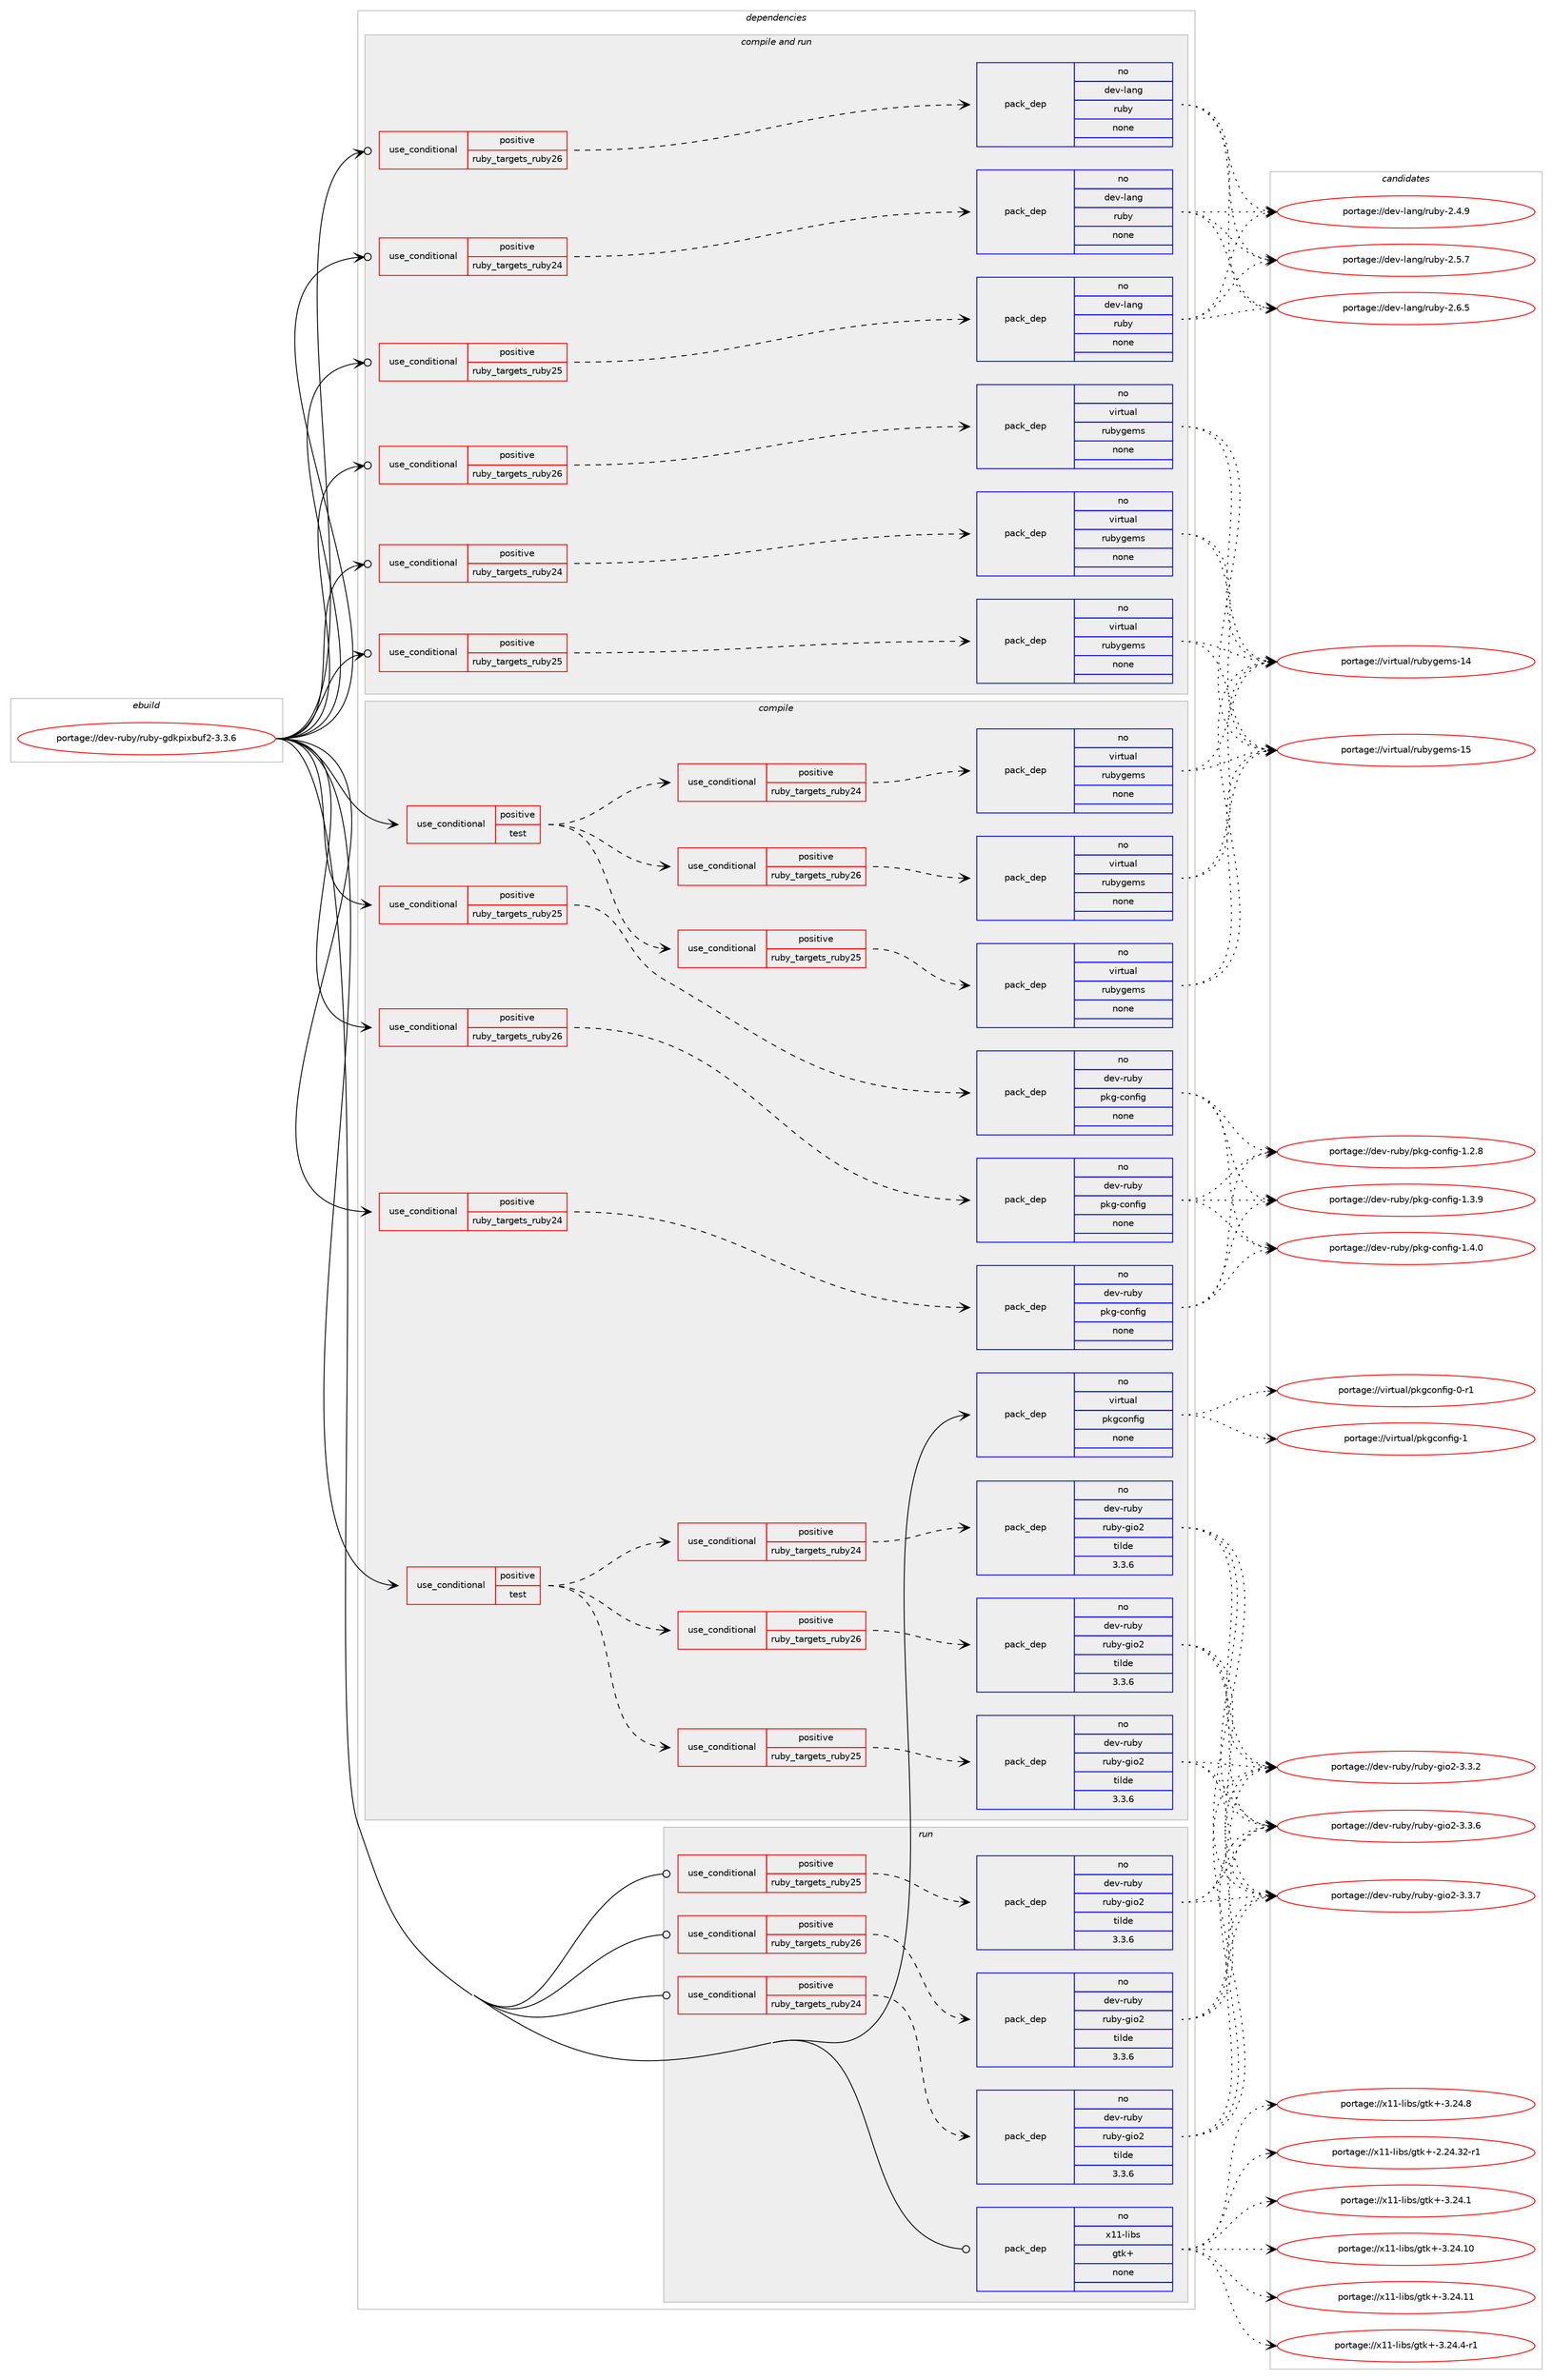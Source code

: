 digraph prolog {

# *************
# Graph options
# *************

newrank=true;
concentrate=true;
compound=true;
graph [rankdir=LR,fontname=Helvetica,fontsize=10,ranksep=1.5];#, ranksep=2.5, nodesep=0.2];
edge  [arrowhead=vee];
node  [fontname=Helvetica,fontsize=10];

# **********
# The ebuild
# **********

subgraph cluster_leftcol {
color=gray;
rank=same;
label=<<i>ebuild</i>>;
id [label="portage://dev-ruby/ruby-gdkpixbuf2-3.3.6", color=red, width=4, href="../dev-ruby/ruby-gdkpixbuf2-3.3.6.svg"];
}

# ****************
# The dependencies
# ****************

subgraph cluster_midcol {
color=gray;
label=<<i>dependencies</i>>;
subgraph cluster_compile {
fillcolor="#eeeeee";
style=filled;
label=<<i>compile</i>>;
subgraph cond63611 {
dependency243706 [label=<<TABLE BORDER="0" CELLBORDER="1" CELLSPACING="0" CELLPADDING="4"><TR><TD ROWSPAN="3" CELLPADDING="10">use_conditional</TD></TR><TR><TD>positive</TD></TR><TR><TD>ruby_targets_ruby24</TD></TR></TABLE>>, shape=none, color=red];
subgraph pack176540 {
dependency243707 [label=<<TABLE BORDER="0" CELLBORDER="1" CELLSPACING="0" CELLPADDING="4" WIDTH="220"><TR><TD ROWSPAN="6" CELLPADDING="30">pack_dep</TD></TR><TR><TD WIDTH="110">no</TD></TR><TR><TD>dev-ruby</TD></TR><TR><TD>pkg-config</TD></TR><TR><TD>none</TD></TR><TR><TD></TD></TR></TABLE>>, shape=none, color=blue];
}
dependency243706:e -> dependency243707:w [weight=20,style="dashed",arrowhead="vee"];
}
id:e -> dependency243706:w [weight=20,style="solid",arrowhead="vee"];
subgraph cond63612 {
dependency243708 [label=<<TABLE BORDER="0" CELLBORDER="1" CELLSPACING="0" CELLPADDING="4"><TR><TD ROWSPAN="3" CELLPADDING="10">use_conditional</TD></TR><TR><TD>positive</TD></TR><TR><TD>ruby_targets_ruby25</TD></TR></TABLE>>, shape=none, color=red];
subgraph pack176541 {
dependency243709 [label=<<TABLE BORDER="0" CELLBORDER="1" CELLSPACING="0" CELLPADDING="4" WIDTH="220"><TR><TD ROWSPAN="6" CELLPADDING="30">pack_dep</TD></TR><TR><TD WIDTH="110">no</TD></TR><TR><TD>dev-ruby</TD></TR><TR><TD>pkg-config</TD></TR><TR><TD>none</TD></TR><TR><TD></TD></TR></TABLE>>, shape=none, color=blue];
}
dependency243708:e -> dependency243709:w [weight=20,style="dashed",arrowhead="vee"];
}
id:e -> dependency243708:w [weight=20,style="solid",arrowhead="vee"];
subgraph cond63613 {
dependency243710 [label=<<TABLE BORDER="0" CELLBORDER="1" CELLSPACING="0" CELLPADDING="4"><TR><TD ROWSPAN="3" CELLPADDING="10">use_conditional</TD></TR><TR><TD>positive</TD></TR><TR><TD>ruby_targets_ruby26</TD></TR></TABLE>>, shape=none, color=red];
subgraph pack176542 {
dependency243711 [label=<<TABLE BORDER="0" CELLBORDER="1" CELLSPACING="0" CELLPADDING="4" WIDTH="220"><TR><TD ROWSPAN="6" CELLPADDING="30">pack_dep</TD></TR><TR><TD WIDTH="110">no</TD></TR><TR><TD>dev-ruby</TD></TR><TR><TD>pkg-config</TD></TR><TR><TD>none</TD></TR><TR><TD></TD></TR></TABLE>>, shape=none, color=blue];
}
dependency243710:e -> dependency243711:w [weight=20,style="dashed",arrowhead="vee"];
}
id:e -> dependency243710:w [weight=20,style="solid",arrowhead="vee"];
subgraph cond63614 {
dependency243712 [label=<<TABLE BORDER="0" CELLBORDER="1" CELLSPACING="0" CELLPADDING="4"><TR><TD ROWSPAN="3" CELLPADDING="10">use_conditional</TD></TR><TR><TD>positive</TD></TR><TR><TD>test</TD></TR></TABLE>>, shape=none, color=red];
subgraph cond63615 {
dependency243713 [label=<<TABLE BORDER="0" CELLBORDER="1" CELLSPACING="0" CELLPADDING="4"><TR><TD ROWSPAN="3" CELLPADDING="10">use_conditional</TD></TR><TR><TD>positive</TD></TR><TR><TD>ruby_targets_ruby24</TD></TR></TABLE>>, shape=none, color=red];
subgraph pack176543 {
dependency243714 [label=<<TABLE BORDER="0" CELLBORDER="1" CELLSPACING="0" CELLPADDING="4" WIDTH="220"><TR><TD ROWSPAN="6" CELLPADDING="30">pack_dep</TD></TR><TR><TD WIDTH="110">no</TD></TR><TR><TD>dev-ruby</TD></TR><TR><TD>ruby-gio2</TD></TR><TR><TD>tilde</TD></TR><TR><TD>3.3.6</TD></TR></TABLE>>, shape=none, color=blue];
}
dependency243713:e -> dependency243714:w [weight=20,style="dashed",arrowhead="vee"];
}
dependency243712:e -> dependency243713:w [weight=20,style="dashed",arrowhead="vee"];
subgraph cond63616 {
dependency243715 [label=<<TABLE BORDER="0" CELLBORDER="1" CELLSPACING="0" CELLPADDING="4"><TR><TD ROWSPAN="3" CELLPADDING="10">use_conditional</TD></TR><TR><TD>positive</TD></TR><TR><TD>ruby_targets_ruby25</TD></TR></TABLE>>, shape=none, color=red];
subgraph pack176544 {
dependency243716 [label=<<TABLE BORDER="0" CELLBORDER="1" CELLSPACING="0" CELLPADDING="4" WIDTH="220"><TR><TD ROWSPAN="6" CELLPADDING="30">pack_dep</TD></TR><TR><TD WIDTH="110">no</TD></TR><TR><TD>dev-ruby</TD></TR><TR><TD>ruby-gio2</TD></TR><TR><TD>tilde</TD></TR><TR><TD>3.3.6</TD></TR></TABLE>>, shape=none, color=blue];
}
dependency243715:e -> dependency243716:w [weight=20,style="dashed",arrowhead="vee"];
}
dependency243712:e -> dependency243715:w [weight=20,style="dashed",arrowhead="vee"];
subgraph cond63617 {
dependency243717 [label=<<TABLE BORDER="0" CELLBORDER="1" CELLSPACING="0" CELLPADDING="4"><TR><TD ROWSPAN="3" CELLPADDING="10">use_conditional</TD></TR><TR><TD>positive</TD></TR><TR><TD>ruby_targets_ruby26</TD></TR></TABLE>>, shape=none, color=red];
subgraph pack176545 {
dependency243718 [label=<<TABLE BORDER="0" CELLBORDER="1" CELLSPACING="0" CELLPADDING="4" WIDTH="220"><TR><TD ROWSPAN="6" CELLPADDING="30">pack_dep</TD></TR><TR><TD WIDTH="110">no</TD></TR><TR><TD>dev-ruby</TD></TR><TR><TD>ruby-gio2</TD></TR><TR><TD>tilde</TD></TR><TR><TD>3.3.6</TD></TR></TABLE>>, shape=none, color=blue];
}
dependency243717:e -> dependency243718:w [weight=20,style="dashed",arrowhead="vee"];
}
dependency243712:e -> dependency243717:w [weight=20,style="dashed",arrowhead="vee"];
}
id:e -> dependency243712:w [weight=20,style="solid",arrowhead="vee"];
subgraph cond63618 {
dependency243719 [label=<<TABLE BORDER="0" CELLBORDER="1" CELLSPACING="0" CELLPADDING="4"><TR><TD ROWSPAN="3" CELLPADDING="10">use_conditional</TD></TR><TR><TD>positive</TD></TR><TR><TD>test</TD></TR></TABLE>>, shape=none, color=red];
subgraph cond63619 {
dependency243720 [label=<<TABLE BORDER="0" CELLBORDER="1" CELLSPACING="0" CELLPADDING="4"><TR><TD ROWSPAN="3" CELLPADDING="10">use_conditional</TD></TR><TR><TD>positive</TD></TR><TR><TD>ruby_targets_ruby24</TD></TR></TABLE>>, shape=none, color=red];
subgraph pack176546 {
dependency243721 [label=<<TABLE BORDER="0" CELLBORDER="1" CELLSPACING="0" CELLPADDING="4" WIDTH="220"><TR><TD ROWSPAN="6" CELLPADDING="30">pack_dep</TD></TR><TR><TD WIDTH="110">no</TD></TR><TR><TD>virtual</TD></TR><TR><TD>rubygems</TD></TR><TR><TD>none</TD></TR><TR><TD></TD></TR></TABLE>>, shape=none, color=blue];
}
dependency243720:e -> dependency243721:w [weight=20,style="dashed",arrowhead="vee"];
}
dependency243719:e -> dependency243720:w [weight=20,style="dashed",arrowhead="vee"];
subgraph cond63620 {
dependency243722 [label=<<TABLE BORDER="0" CELLBORDER="1" CELLSPACING="0" CELLPADDING="4"><TR><TD ROWSPAN="3" CELLPADDING="10">use_conditional</TD></TR><TR><TD>positive</TD></TR><TR><TD>ruby_targets_ruby25</TD></TR></TABLE>>, shape=none, color=red];
subgraph pack176547 {
dependency243723 [label=<<TABLE BORDER="0" CELLBORDER="1" CELLSPACING="0" CELLPADDING="4" WIDTH="220"><TR><TD ROWSPAN="6" CELLPADDING="30">pack_dep</TD></TR><TR><TD WIDTH="110">no</TD></TR><TR><TD>virtual</TD></TR><TR><TD>rubygems</TD></TR><TR><TD>none</TD></TR><TR><TD></TD></TR></TABLE>>, shape=none, color=blue];
}
dependency243722:e -> dependency243723:w [weight=20,style="dashed",arrowhead="vee"];
}
dependency243719:e -> dependency243722:w [weight=20,style="dashed",arrowhead="vee"];
subgraph cond63621 {
dependency243724 [label=<<TABLE BORDER="0" CELLBORDER="1" CELLSPACING="0" CELLPADDING="4"><TR><TD ROWSPAN="3" CELLPADDING="10">use_conditional</TD></TR><TR><TD>positive</TD></TR><TR><TD>ruby_targets_ruby26</TD></TR></TABLE>>, shape=none, color=red];
subgraph pack176548 {
dependency243725 [label=<<TABLE BORDER="0" CELLBORDER="1" CELLSPACING="0" CELLPADDING="4" WIDTH="220"><TR><TD ROWSPAN="6" CELLPADDING="30">pack_dep</TD></TR><TR><TD WIDTH="110">no</TD></TR><TR><TD>virtual</TD></TR><TR><TD>rubygems</TD></TR><TR><TD>none</TD></TR><TR><TD></TD></TR></TABLE>>, shape=none, color=blue];
}
dependency243724:e -> dependency243725:w [weight=20,style="dashed",arrowhead="vee"];
}
dependency243719:e -> dependency243724:w [weight=20,style="dashed",arrowhead="vee"];
}
id:e -> dependency243719:w [weight=20,style="solid",arrowhead="vee"];
subgraph pack176549 {
dependency243726 [label=<<TABLE BORDER="0" CELLBORDER="1" CELLSPACING="0" CELLPADDING="4" WIDTH="220"><TR><TD ROWSPAN="6" CELLPADDING="30">pack_dep</TD></TR><TR><TD WIDTH="110">no</TD></TR><TR><TD>virtual</TD></TR><TR><TD>pkgconfig</TD></TR><TR><TD>none</TD></TR><TR><TD></TD></TR></TABLE>>, shape=none, color=blue];
}
id:e -> dependency243726:w [weight=20,style="solid",arrowhead="vee"];
}
subgraph cluster_compileandrun {
fillcolor="#eeeeee";
style=filled;
label=<<i>compile and run</i>>;
subgraph cond63622 {
dependency243727 [label=<<TABLE BORDER="0" CELLBORDER="1" CELLSPACING="0" CELLPADDING="4"><TR><TD ROWSPAN="3" CELLPADDING="10">use_conditional</TD></TR><TR><TD>positive</TD></TR><TR><TD>ruby_targets_ruby24</TD></TR></TABLE>>, shape=none, color=red];
subgraph pack176550 {
dependency243728 [label=<<TABLE BORDER="0" CELLBORDER="1" CELLSPACING="0" CELLPADDING="4" WIDTH="220"><TR><TD ROWSPAN="6" CELLPADDING="30">pack_dep</TD></TR><TR><TD WIDTH="110">no</TD></TR><TR><TD>dev-lang</TD></TR><TR><TD>ruby</TD></TR><TR><TD>none</TD></TR><TR><TD></TD></TR></TABLE>>, shape=none, color=blue];
}
dependency243727:e -> dependency243728:w [weight=20,style="dashed",arrowhead="vee"];
}
id:e -> dependency243727:w [weight=20,style="solid",arrowhead="odotvee"];
subgraph cond63623 {
dependency243729 [label=<<TABLE BORDER="0" CELLBORDER="1" CELLSPACING="0" CELLPADDING="4"><TR><TD ROWSPAN="3" CELLPADDING="10">use_conditional</TD></TR><TR><TD>positive</TD></TR><TR><TD>ruby_targets_ruby24</TD></TR></TABLE>>, shape=none, color=red];
subgraph pack176551 {
dependency243730 [label=<<TABLE BORDER="0" CELLBORDER="1" CELLSPACING="0" CELLPADDING="4" WIDTH="220"><TR><TD ROWSPAN="6" CELLPADDING="30">pack_dep</TD></TR><TR><TD WIDTH="110">no</TD></TR><TR><TD>virtual</TD></TR><TR><TD>rubygems</TD></TR><TR><TD>none</TD></TR><TR><TD></TD></TR></TABLE>>, shape=none, color=blue];
}
dependency243729:e -> dependency243730:w [weight=20,style="dashed",arrowhead="vee"];
}
id:e -> dependency243729:w [weight=20,style="solid",arrowhead="odotvee"];
subgraph cond63624 {
dependency243731 [label=<<TABLE BORDER="0" CELLBORDER="1" CELLSPACING="0" CELLPADDING="4"><TR><TD ROWSPAN="3" CELLPADDING="10">use_conditional</TD></TR><TR><TD>positive</TD></TR><TR><TD>ruby_targets_ruby25</TD></TR></TABLE>>, shape=none, color=red];
subgraph pack176552 {
dependency243732 [label=<<TABLE BORDER="0" CELLBORDER="1" CELLSPACING="0" CELLPADDING="4" WIDTH="220"><TR><TD ROWSPAN="6" CELLPADDING="30">pack_dep</TD></TR><TR><TD WIDTH="110">no</TD></TR><TR><TD>dev-lang</TD></TR><TR><TD>ruby</TD></TR><TR><TD>none</TD></TR><TR><TD></TD></TR></TABLE>>, shape=none, color=blue];
}
dependency243731:e -> dependency243732:w [weight=20,style="dashed",arrowhead="vee"];
}
id:e -> dependency243731:w [weight=20,style="solid",arrowhead="odotvee"];
subgraph cond63625 {
dependency243733 [label=<<TABLE BORDER="0" CELLBORDER="1" CELLSPACING="0" CELLPADDING="4"><TR><TD ROWSPAN="3" CELLPADDING="10">use_conditional</TD></TR><TR><TD>positive</TD></TR><TR><TD>ruby_targets_ruby25</TD></TR></TABLE>>, shape=none, color=red];
subgraph pack176553 {
dependency243734 [label=<<TABLE BORDER="0" CELLBORDER="1" CELLSPACING="0" CELLPADDING="4" WIDTH="220"><TR><TD ROWSPAN="6" CELLPADDING="30">pack_dep</TD></TR><TR><TD WIDTH="110">no</TD></TR><TR><TD>virtual</TD></TR><TR><TD>rubygems</TD></TR><TR><TD>none</TD></TR><TR><TD></TD></TR></TABLE>>, shape=none, color=blue];
}
dependency243733:e -> dependency243734:w [weight=20,style="dashed",arrowhead="vee"];
}
id:e -> dependency243733:w [weight=20,style="solid",arrowhead="odotvee"];
subgraph cond63626 {
dependency243735 [label=<<TABLE BORDER="0" CELLBORDER="1" CELLSPACING="0" CELLPADDING="4"><TR><TD ROWSPAN="3" CELLPADDING="10">use_conditional</TD></TR><TR><TD>positive</TD></TR><TR><TD>ruby_targets_ruby26</TD></TR></TABLE>>, shape=none, color=red];
subgraph pack176554 {
dependency243736 [label=<<TABLE BORDER="0" CELLBORDER="1" CELLSPACING="0" CELLPADDING="4" WIDTH="220"><TR><TD ROWSPAN="6" CELLPADDING="30">pack_dep</TD></TR><TR><TD WIDTH="110">no</TD></TR><TR><TD>dev-lang</TD></TR><TR><TD>ruby</TD></TR><TR><TD>none</TD></TR><TR><TD></TD></TR></TABLE>>, shape=none, color=blue];
}
dependency243735:e -> dependency243736:w [weight=20,style="dashed",arrowhead="vee"];
}
id:e -> dependency243735:w [weight=20,style="solid",arrowhead="odotvee"];
subgraph cond63627 {
dependency243737 [label=<<TABLE BORDER="0" CELLBORDER="1" CELLSPACING="0" CELLPADDING="4"><TR><TD ROWSPAN="3" CELLPADDING="10">use_conditional</TD></TR><TR><TD>positive</TD></TR><TR><TD>ruby_targets_ruby26</TD></TR></TABLE>>, shape=none, color=red];
subgraph pack176555 {
dependency243738 [label=<<TABLE BORDER="0" CELLBORDER="1" CELLSPACING="0" CELLPADDING="4" WIDTH="220"><TR><TD ROWSPAN="6" CELLPADDING="30">pack_dep</TD></TR><TR><TD WIDTH="110">no</TD></TR><TR><TD>virtual</TD></TR><TR><TD>rubygems</TD></TR><TR><TD>none</TD></TR><TR><TD></TD></TR></TABLE>>, shape=none, color=blue];
}
dependency243737:e -> dependency243738:w [weight=20,style="dashed",arrowhead="vee"];
}
id:e -> dependency243737:w [weight=20,style="solid",arrowhead="odotvee"];
}
subgraph cluster_run {
fillcolor="#eeeeee";
style=filled;
label=<<i>run</i>>;
subgraph cond63628 {
dependency243739 [label=<<TABLE BORDER="0" CELLBORDER="1" CELLSPACING="0" CELLPADDING="4"><TR><TD ROWSPAN="3" CELLPADDING="10">use_conditional</TD></TR><TR><TD>positive</TD></TR><TR><TD>ruby_targets_ruby24</TD></TR></TABLE>>, shape=none, color=red];
subgraph pack176556 {
dependency243740 [label=<<TABLE BORDER="0" CELLBORDER="1" CELLSPACING="0" CELLPADDING="4" WIDTH="220"><TR><TD ROWSPAN="6" CELLPADDING="30">pack_dep</TD></TR><TR><TD WIDTH="110">no</TD></TR><TR><TD>dev-ruby</TD></TR><TR><TD>ruby-gio2</TD></TR><TR><TD>tilde</TD></TR><TR><TD>3.3.6</TD></TR></TABLE>>, shape=none, color=blue];
}
dependency243739:e -> dependency243740:w [weight=20,style="dashed",arrowhead="vee"];
}
id:e -> dependency243739:w [weight=20,style="solid",arrowhead="odot"];
subgraph cond63629 {
dependency243741 [label=<<TABLE BORDER="0" CELLBORDER="1" CELLSPACING="0" CELLPADDING="4"><TR><TD ROWSPAN="3" CELLPADDING="10">use_conditional</TD></TR><TR><TD>positive</TD></TR><TR><TD>ruby_targets_ruby25</TD></TR></TABLE>>, shape=none, color=red];
subgraph pack176557 {
dependency243742 [label=<<TABLE BORDER="0" CELLBORDER="1" CELLSPACING="0" CELLPADDING="4" WIDTH="220"><TR><TD ROWSPAN="6" CELLPADDING="30">pack_dep</TD></TR><TR><TD WIDTH="110">no</TD></TR><TR><TD>dev-ruby</TD></TR><TR><TD>ruby-gio2</TD></TR><TR><TD>tilde</TD></TR><TR><TD>3.3.6</TD></TR></TABLE>>, shape=none, color=blue];
}
dependency243741:e -> dependency243742:w [weight=20,style="dashed",arrowhead="vee"];
}
id:e -> dependency243741:w [weight=20,style="solid",arrowhead="odot"];
subgraph cond63630 {
dependency243743 [label=<<TABLE BORDER="0" CELLBORDER="1" CELLSPACING="0" CELLPADDING="4"><TR><TD ROWSPAN="3" CELLPADDING="10">use_conditional</TD></TR><TR><TD>positive</TD></TR><TR><TD>ruby_targets_ruby26</TD></TR></TABLE>>, shape=none, color=red];
subgraph pack176558 {
dependency243744 [label=<<TABLE BORDER="0" CELLBORDER="1" CELLSPACING="0" CELLPADDING="4" WIDTH="220"><TR><TD ROWSPAN="6" CELLPADDING="30">pack_dep</TD></TR><TR><TD WIDTH="110">no</TD></TR><TR><TD>dev-ruby</TD></TR><TR><TD>ruby-gio2</TD></TR><TR><TD>tilde</TD></TR><TR><TD>3.3.6</TD></TR></TABLE>>, shape=none, color=blue];
}
dependency243743:e -> dependency243744:w [weight=20,style="dashed",arrowhead="vee"];
}
id:e -> dependency243743:w [weight=20,style="solid",arrowhead="odot"];
subgraph pack176559 {
dependency243745 [label=<<TABLE BORDER="0" CELLBORDER="1" CELLSPACING="0" CELLPADDING="4" WIDTH="220"><TR><TD ROWSPAN="6" CELLPADDING="30">pack_dep</TD></TR><TR><TD WIDTH="110">no</TD></TR><TR><TD>x11-libs</TD></TR><TR><TD>gtk+</TD></TR><TR><TD>none</TD></TR><TR><TD></TD></TR></TABLE>>, shape=none, color=blue];
}
id:e -> dependency243745:w [weight=20,style="solid",arrowhead="odot"];
}
}

# **************
# The candidates
# **************

subgraph cluster_choices {
rank=same;
color=gray;
label=<<i>candidates</i>>;

subgraph choice176540 {
color=black;
nodesep=1;
choiceportage1001011184511411798121471121071034599111110102105103454946504656 [label="portage://dev-ruby/pkg-config-1.2.8", color=red, width=4,href="../dev-ruby/pkg-config-1.2.8.svg"];
choiceportage1001011184511411798121471121071034599111110102105103454946514657 [label="portage://dev-ruby/pkg-config-1.3.9", color=red, width=4,href="../dev-ruby/pkg-config-1.3.9.svg"];
choiceportage1001011184511411798121471121071034599111110102105103454946524648 [label="portage://dev-ruby/pkg-config-1.4.0", color=red, width=4,href="../dev-ruby/pkg-config-1.4.0.svg"];
dependency243707:e -> choiceportage1001011184511411798121471121071034599111110102105103454946504656:w [style=dotted,weight="100"];
dependency243707:e -> choiceportage1001011184511411798121471121071034599111110102105103454946514657:w [style=dotted,weight="100"];
dependency243707:e -> choiceportage1001011184511411798121471121071034599111110102105103454946524648:w [style=dotted,weight="100"];
}
subgraph choice176541 {
color=black;
nodesep=1;
choiceportage1001011184511411798121471121071034599111110102105103454946504656 [label="portage://dev-ruby/pkg-config-1.2.8", color=red, width=4,href="../dev-ruby/pkg-config-1.2.8.svg"];
choiceportage1001011184511411798121471121071034599111110102105103454946514657 [label="portage://dev-ruby/pkg-config-1.3.9", color=red, width=4,href="../dev-ruby/pkg-config-1.3.9.svg"];
choiceportage1001011184511411798121471121071034599111110102105103454946524648 [label="portage://dev-ruby/pkg-config-1.4.0", color=red, width=4,href="../dev-ruby/pkg-config-1.4.0.svg"];
dependency243709:e -> choiceportage1001011184511411798121471121071034599111110102105103454946504656:w [style=dotted,weight="100"];
dependency243709:e -> choiceportage1001011184511411798121471121071034599111110102105103454946514657:w [style=dotted,weight="100"];
dependency243709:e -> choiceportage1001011184511411798121471121071034599111110102105103454946524648:w [style=dotted,weight="100"];
}
subgraph choice176542 {
color=black;
nodesep=1;
choiceportage1001011184511411798121471121071034599111110102105103454946504656 [label="portage://dev-ruby/pkg-config-1.2.8", color=red, width=4,href="../dev-ruby/pkg-config-1.2.8.svg"];
choiceportage1001011184511411798121471121071034599111110102105103454946514657 [label="portage://dev-ruby/pkg-config-1.3.9", color=red, width=4,href="../dev-ruby/pkg-config-1.3.9.svg"];
choiceportage1001011184511411798121471121071034599111110102105103454946524648 [label="portage://dev-ruby/pkg-config-1.4.0", color=red, width=4,href="../dev-ruby/pkg-config-1.4.0.svg"];
dependency243711:e -> choiceportage1001011184511411798121471121071034599111110102105103454946504656:w [style=dotted,weight="100"];
dependency243711:e -> choiceportage1001011184511411798121471121071034599111110102105103454946514657:w [style=dotted,weight="100"];
dependency243711:e -> choiceportage1001011184511411798121471121071034599111110102105103454946524648:w [style=dotted,weight="100"];
}
subgraph choice176543 {
color=black;
nodesep=1;
choiceportage100101118451141179812147114117981214510310511150455146514650 [label="portage://dev-ruby/ruby-gio2-3.3.2", color=red, width=4,href="../dev-ruby/ruby-gio2-3.3.2.svg"];
choiceportage100101118451141179812147114117981214510310511150455146514654 [label="portage://dev-ruby/ruby-gio2-3.3.6", color=red, width=4,href="../dev-ruby/ruby-gio2-3.3.6.svg"];
choiceportage100101118451141179812147114117981214510310511150455146514655 [label="portage://dev-ruby/ruby-gio2-3.3.7", color=red, width=4,href="../dev-ruby/ruby-gio2-3.3.7.svg"];
dependency243714:e -> choiceportage100101118451141179812147114117981214510310511150455146514650:w [style=dotted,weight="100"];
dependency243714:e -> choiceportage100101118451141179812147114117981214510310511150455146514654:w [style=dotted,weight="100"];
dependency243714:e -> choiceportage100101118451141179812147114117981214510310511150455146514655:w [style=dotted,weight="100"];
}
subgraph choice176544 {
color=black;
nodesep=1;
choiceportage100101118451141179812147114117981214510310511150455146514650 [label="portage://dev-ruby/ruby-gio2-3.3.2", color=red, width=4,href="../dev-ruby/ruby-gio2-3.3.2.svg"];
choiceportage100101118451141179812147114117981214510310511150455146514654 [label="portage://dev-ruby/ruby-gio2-3.3.6", color=red, width=4,href="../dev-ruby/ruby-gio2-3.3.6.svg"];
choiceportage100101118451141179812147114117981214510310511150455146514655 [label="portage://dev-ruby/ruby-gio2-3.3.7", color=red, width=4,href="../dev-ruby/ruby-gio2-3.3.7.svg"];
dependency243716:e -> choiceportage100101118451141179812147114117981214510310511150455146514650:w [style=dotted,weight="100"];
dependency243716:e -> choiceportage100101118451141179812147114117981214510310511150455146514654:w [style=dotted,weight="100"];
dependency243716:e -> choiceportage100101118451141179812147114117981214510310511150455146514655:w [style=dotted,weight="100"];
}
subgraph choice176545 {
color=black;
nodesep=1;
choiceportage100101118451141179812147114117981214510310511150455146514650 [label="portage://dev-ruby/ruby-gio2-3.3.2", color=red, width=4,href="../dev-ruby/ruby-gio2-3.3.2.svg"];
choiceportage100101118451141179812147114117981214510310511150455146514654 [label="portage://dev-ruby/ruby-gio2-3.3.6", color=red, width=4,href="../dev-ruby/ruby-gio2-3.3.6.svg"];
choiceportage100101118451141179812147114117981214510310511150455146514655 [label="portage://dev-ruby/ruby-gio2-3.3.7", color=red, width=4,href="../dev-ruby/ruby-gio2-3.3.7.svg"];
dependency243718:e -> choiceportage100101118451141179812147114117981214510310511150455146514650:w [style=dotted,weight="100"];
dependency243718:e -> choiceportage100101118451141179812147114117981214510310511150455146514654:w [style=dotted,weight="100"];
dependency243718:e -> choiceportage100101118451141179812147114117981214510310511150455146514655:w [style=dotted,weight="100"];
}
subgraph choice176546 {
color=black;
nodesep=1;
choiceportage118105114116117971084711411798121103101109115454952 [label="portage://virtual/rubygems-14", color=red, width=4,href="../virtual/rubygems-14.svg"];
choiceportage118105114116117971084711411798121103101109115454953 [label="portage://virtual/rubygems-15", color=red, width=4,href="../virtual/rubygems-15.svg"];
dependency243721:e -> choiceportage118105114116117971084711411798121103101109115454952:w [style=dotted,weight="100"];
dependency243721:e -> choiceportage118105114116117971084711411798121103101109115454953:w [style=dotted,weight="100"];
}
subgraph choice176547 {
color=black;
nodesep=1;
choiceportage118105114116117971084711411798121103101109115454952 [label="portage://virtual/rubygems-14", color=red, width=4,href="../virtual/rubygems-14.svg"];
choiceportage118105114116117971084711411798121103101109115454953 [label="portage://virtual/rubygems-15", color=red, width=4,href="../virtual/rubygems-15.svg"];
dependency243723:e -> choiceportage118105114116117971084711411798121103101109115454952:w [style=dotted,weight="100"];
dependency243723:e -> choiceportage118105114116117971084711411798121103101109115454953:w [style=dotted,weight="100"];
}
subgraph choice176548 {
color=black;
nodesep=1;
choiceportage118105114116117971084711411798121103101109115454952 [label="portage://virtual/rubygems-14", color=red, width=4,href="../virtual/rubygems-14.svg"];
choiceportage118105114116117971084711411798121103101109115454953 [label="portage://virtual/rubygems-15", color=red, width=4,href="../virtual/rubygems-15.svg"];
dependency243725:e -> choiceportage118105114116117971084711411798121103101109115454952:w [style=dotted,weight="100"];
dependency243725:e -> choiceportage118105114116117971084711411798121103101109115454953:w [style=dotted,weight="100"];
}
subgraph choice176549 {
color=black;
nodesep=1;
choiceportage11810511411611797108471121071039911111010210510345484511449 [label="portage://virtual/pkgconfig-0-r1", color=red, width=4,href="../virtual/pkgconfig-0-r1.svg"];
choiceportage1181051141161179710847112107103991111101021051034549 [label="portage://virtual/pkgconfig-1", color=red, width=4,href="../virtual/pkgconfig-1.svg"];
dependency243726:e -> choiceportage11810511411611797108471121071039911111010210510345484511449:w [style=dotted,weight="100"];
dependency243726:e -> choiceportage1181051141161179710847112107103991111101021051034549:w [style=dotted,weight="100"];
}
subgraph choice176550 {
color=black;
nodesep=1;
choiceportage10010111845108971101034711411798121455046524657 [label="portage://dev-lang/ruby-2.4.9", color=red, width=4,href="../dev-lang/ruby-2.4.9.svg"];
choiceportage10010111845108971101034711411798121455046534655 [label="portage://dev-lang/ruby-2.5.7", color=red, width=4,href="../dev-lang/ruby-2.5.7.svg"];
choiceportage10010111845108971101034711411798121455046544653 [label="portage://dev-lang/ruby-2.6.5", color=red, width=4,href="../dev-lang/ruby-2.6.5.svg"];
dependency243728:e -> choiceportage10010111845108971101034711411798121455046524657:w [style=dotted,weight="100"];
dependency243728:e -> choiceportage10010111845108971101034711411798121455046534655:w [style=dotted,weight="100"];
dependency243728:e -> choiceportage10010111845108971101034711411798121455046544653:w [style=dotted,weight="100"];
}
subgraph choice176551 {
color=black;
nodesep=1;
choiceportage118105114116117971084711411798121103101109115454952 [label="portage://virtual/rubygems-14", color=red, width=4,href="../virtual/rubygems-14.svg"];
choiceportage118105114116117971084711411798121103101109115454953 [label="portage://virtual/rubygems-15", color=red, width=4,href="../virtual/rubygems-15.svg"];
dependency243730:e -> choiceportage118105114116117971084711411798121103101109115454952:w [style=dotted,weight="100"];
dependency243730:e -> choiceportage118105114116117971084711411798121103101109115454953:w [style=dotted,weight="100"];
}
subgraph choice176552 {
color=black;
nodesep=1;
choiceportage10010111845108971101034711411798121455046524657 [label="portage://dev-lang/ruby-2.4.9", color=red, width=4,href="../dev-lang/ruby-2.4.9.svg"];
choiceportage10010111845108971101034711411798121455046534655 [label="portage://dev-lang/ruby-2.5.7", color=red, width=4,href="../dev-lang/ruby-2.5.7.svg"];
choiceportage10010111845108971101034711411798121455046544653 [label="portage://dev-lang/ruby-2.6.5", color=red, width=4,href="../dev-lang/ruby-2.6.5.svg"];
dependency243732:e -> choiceportage10010111845108971101034711411798121455046524657:w [style=dotted,weight="100"];
dependency243732:e -> choiceportage10010111845108971101034711411798121455046534655:w [style=dotted,weight="100"];
dependency243732:e -> choiceportage10010111845108971101034711411798121455046544653:w [style=dotted,weight="100"];
}
subgraph choice176553 {
color=black;
nodesep=1;
choiceportage118105114116117971084711411798121103101109115454952 [label="portage://virtual/rubygems-14", color=red, width=4,href="../virtual/rubygems-14.svg"];
choiceportage118105114116117971084711411798121103101109115454953 [label="portage://virtual/rubygems-15", color=red, width=4,href="../virtual/rubygems-15.svg"];
dependency243734:e -> choiceportage118105114116117971084711411798121103101109115454952:w [style=dotted,weight="100"];
dependency243734:e -> choiceportage118105114116117971084711411798121103101109115454953:w [style=dotted,weight="100"];
}
subgraph choice176554 {
color=black;
nodesep=1;
choiceportage10010111845108971101034711411798121455046524657 [label="portage://dev-lang/ruby-2.4.9", color=red, width=4,href="../dev-lang/ruby-2.4.9.svg"];
choiceportage10010111845108971101034711411798121455046534655 [label="portage://dev-lang/ruby-2.5.7", color=red, width=4,href="../dev-lang/ruby-2.5.7.svg"];
choiceportage10010111845108971101034711411798121455046544653 [label="portage://dev-lang/ruby-2.6.5", color=red, width=4,href="../dev-lang/ruby-2.6.5.svg"];
dependency243736:e -> choiceportage10010111845108971101034711411798121455046524657:w [style=dotted,weight="100"];
dependency243736:e -> choiceportage10010111845108971101034711411798121455046534655:w [style=dotted,weight="100"];
dependency243736:e -> choiceportage10010111845108971101034711411798121455046544653:w [style=dotted,weight="100"];
}
subgraph choice176555 {
color=black;
nodesep=1;
choiceportage118105114116117971084711411798121103101109115454952 [label="portage://virtual/rubygems-14", color=red, width=4,href="../virtual/rubygems-14.svg"];
choiceportage118105114116117971084711411798121103101109115454953 [label="portage://virtual/rubygems-15", color=red, width=4,href="../virtual/rubygems-15.svg"];
dependency243738:e -> choiceportage118105114116117971084711411798121103101109115454952:w [style=dotted,weight="100"];
dependency243738:e -> choiceportage118105114116117971084711411798121103101109115454953:w [style=dotted,weight="100"];
}
subgraph choice176556 {
color=black;
nodesep=1;
choiceportage100101118451141179812147114117981214510310511150455146514650 [label="portage://dev-ruby/ruby-gio2-3.3.2", color=red, width=4,href="../dev-ruby/ruby-gio2-3.3.2.svg"];
choiceportage100101118451141179812147114117981214510310511150455146514654 [label="portage://dev-ruby/ruby-gio2-3.3.6", color=red, width=4,href="../dev-ruby/ruby-gio2-3.3.6.svg"];
choiceportage100101118451141179812147114117981214510310511150455146514655 [label="portage://dev-ruby/ruby-gio2-3.3.7", color=red, width=4,href="../dev-ruby/ruby-gio2-3.3.7.svg"];
dependency243740:e -> choiceportage100101118451141179812147114117981214510310511150455146514650:w [style=dotted,weight="100"];
dependency243740:e -> choiceportage100101118451141179812147114117981214510310511150455146514654:w [style=dotted,weight="100"];
dependency243740:e -> choiceportage100101118451141179812147114117981214510310511150455146514655:w [style=dotted,weight="100"];
}
subgraph choice176557 {
color=black;
nodesep=1;
choiceportage100101118451141179812147114117981214510310511150455146514650 [label="portage://dev-ruby/ruby-gio2-3.3.2", color=red, width=4,href="../dev-ruby/ruby-gio2-3.3.2.svg"];
choiceportage100101118451141179812147114117981214510310511150455146514654 [label="portage://dev-ruby/ruby-gio2-3.3.6", color=red, width=4,href="../dev-ruby/ruby-gio2-3.3.6.svg"];
choiceportage100101118451141179812147114117981214510310511150455146514655 [label="portage://dev-ruby/ruby-gio2-3.3.7", color=red, width=4,href="../dev-ruby/ruby-gio2-3.3.7.svg"];
dependency243742:e -> choiceportage100101118451141179812147114117981214510310511150455146514650:w [style=dotted,weight="100"];
dependency243742:e -> choiceportage100101118451141179812147114117981214510310511150455146514654:w [style=dotted,weight="100"];
dependency243742:e -> choiceportage100101118451141179812147114117981214510310511150455146514655:w [style=dotted,weight="100"];
}
subgraph choice176558 {
color=black;
nodesep=1;
choiceportage100101118451141179812147114117981214510310511150455146514650 [label="portage://dev-ruby/ruby-gio2-3.3.2", color=red, width=4,href="../dev-ruby/ruby-gio2-3.3.2.svg"];
choiceportage100101118451141179812147114117981214510310511150455146514654 [label="portage://dev-ruby/ruby-gio2-3.3.6", color=red, width=4,href="../dev-ruby/ruby-gio2-3.3.6.svg"];
choiceportage100101118451141179812147114117981214510310511150455146514655 [label="portage://dev-ruby/ruby-gio2-3.3.7", color=red, width=4,href="../dev-ruby/ruby-gio2-3.3.7.svg"];
dependency243744:e -> choiceportage100101118451141179812147114117981214510310511150455146514650:w [style=dotted,weight="100"];
dependency243744:e -> choiceportage100101118451141179812147114117981214510310511150455146514654:w [style=dotted,weight="100"];
dependency243744:e -> choiceportage100101118451141179812147114117981214510310511150455146514655:w [style=dotted,weight="100"];
}
subgraph choice176559 {
color=black;
nodesep=1;
choiceportage12049494510810598115471031161074345504650524651504511449 [label="portage://x11-libs/gtk+-2.24.32-r1", color=red, width=4,href="../x11-libs/gtk+-2.24.32-r1.svg"];
choiceportage12049494510810598115471031161074345514650524649 [label="portage://x11-libs/gtk+-3.24.1", color=red, width=4,href="../x11-libs/gtk+-3.24.1.svg"];
choiceportage1204949451081059811547103116107434551465052464948 [label="portage://x11-libs/gtk+-3.24.10", color=red, width=4,href="../x11-libs/gtk+-3.24.10.svg"];
choiceportage1204949451081059811547103116107434551465052464949 [label="portage://x11-libs/gtk+-3.24.11", color=red, width=4,href="../x11-libs/gtk+-3.24.11.svg"];
choiceportage120494945108105981154710311610743455146505246524511449 [label="portage://x11-libs/gtk+-3.24.4-r1", color=red, width=4,href="../x11-libs/gtk+-3.24.4-r1.svg"];
choiceportage12049494510810598115471031161074345514650524656 [label="portage://x11-libs/gtk+-3.24.8", color=red, width=4,href="../x11-libs/gtk+-3.24.8.svg"];
dependency243745:e -> choiceportage12049494510810598115471031161074345504650524651504511449:w [style=dotted,weight="100"];
dependency243745:e -> choiceportage12049494510810598115471031161074345514650524649:w [style=dotted,weight="100"];
dependency243745:e -> choiceportage1204949451081059811547103116107434551465052464948:w [style=dotted,weight="100"];
dependency243745:e -> choiceportage1204949451081059811547103116107434551465052464949:w [style=dotted,weight="100"];
dependency243745:e -> choiceportage120494945108105981154710311610743455146505246524511449:w [style=dotted,weight="100"];
dependency243745:e -> choiceportage12049494510810598115471031161074345514650524656:w [style=dotted,weight="100"];
}
}

}
